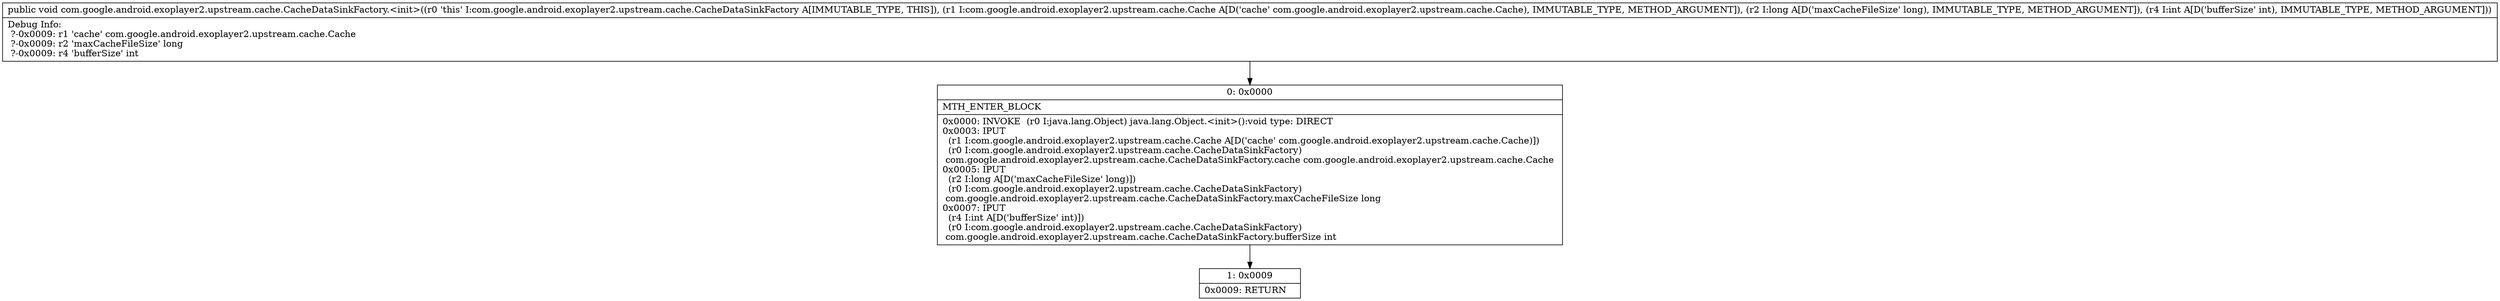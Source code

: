 digraph "CFG forcom.google.android.exoplayer2.upstream.cache.CacheDataSinkFactory.\<init\>(Lcom\/google\/android\/exoplayer2\/upstream\/cache\/Cache;JI)V" {
Node_0 [shape=record,label="{0\:\ 0x0000|MTH_ENTER_BLOCK\l|0x0000: INVOKE  (r0 I:java.lang.Object) java.lang.Object.\<init\>():void type: DIRECT \l0x0003: IPUT  \l  (r1 I:com.google.android.exoplayer2.upstream.cache.Cache A[D('cache' com.google.android.exoplayer2.upstream.cache.Cache)])\l  (r0 I:com.google.android.exoplayer2.upstream.cache.CacheDataSinkFactory)\l com.google.android.exoplayer2.upstream.cache.CacheDataSinkFactory.cache com.google.android.exoplayer2.upstream.cache.Cache \l0x0005: IPUT  \l  (r2 I:long A[D('maxCacheFileSize' long)])\l  (r0 I:com.google.android.exoplayer2.upstream.cache.CacheDataSinkFactory)\l com.google.android.exoplayer2.upstream.cache.CacheDataSinkFactory.maxCacheFileSize long \l0x0007: IPUT  \l  (r4 I:int A[D('bufferSize' int)])\l  (r0 I:com.google.android.exoplayer2.upstream.cache.CacheDataSinkFactory)\l com.google.android.exoplayer2.upstream.cache.CacheDataSinkFactory.bufferSize int \l}"];
Node_1 [shape=record,label="{1\:\ 0x0009|0x0009: RETURN   \l}"];
MethodNode[shape=record,label="{public void com.google.android.exoplayer2.upstream.cache.CacheDataSinkFactory.\<init\>((r0 'this' I:com.google.android.exoplayer2.upstream.cache.CacheDataSinkFactory A[IMMUTABLE_TYPE, THIS]), (r1 I:com.google.android.exoplayer2.upstream.cache.Cache A[D('cache' com.google.android.exoplayer2.upstream.cache.Cache), IMMUTABLE_TYPE, METHOD_ARGUMENT]), (r2 I:long A[D('maxCacheFileSize' long), IMMUTABLE_TYPE, METHOD_ARGUMENT]), (r4 I:int A[D('bufferSize' int), IMMUTABLE_TYPE, METHOD_ARGUMENT]))  | Debug Info:\l  ?\-0x0009: r1 'cache' com.google.android.exoplayer2.upstream.cache.Cache\l  ?\-0x0009: r2 'maxCacheFileSize' long\l  ?\-0x0009: r4 'bufferSize' int\l}"];
MethodNode -> Node_0;
Node_0 -> Node_1;
}

